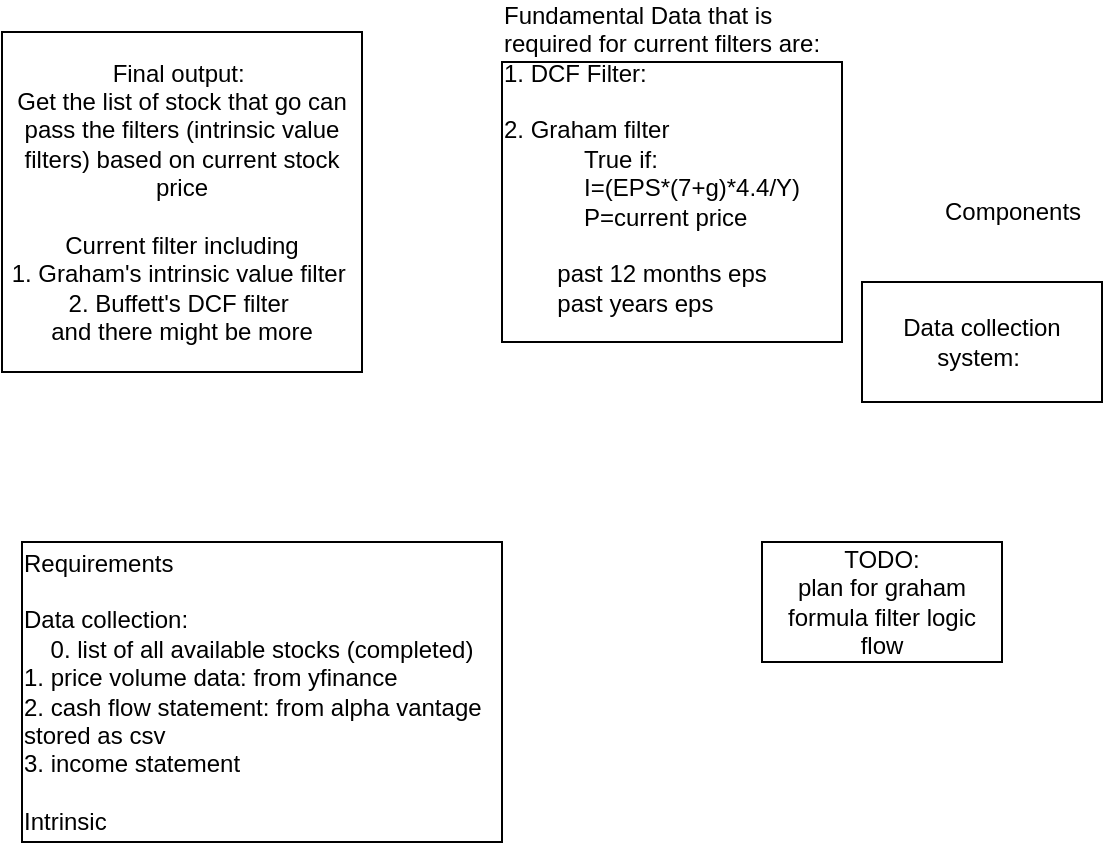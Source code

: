 <mxfile version="20.8.16" type="device" pages="3"><diagram name="Page-1" id="b6VhCUB9Q0jQL5ZrfMNU"><mxGraphModel dx="954" dy="674" grid="1" gridSize="10" guides="1" tooltips="1" connect="1" arrows="1" fold="1" page="1" pageScale="1" pageWidth="827" pageHeight="1169" math="0" shadow="0"><root><mxCell id="0"/><mxCell id="1" parent="0"/><mxCell id="OY5C1RH3uzwbv4omNWKe-1" value="Final output:&amp;nbsp;&lt;br&gt;Get the list of stock that go can pass the filters (intrinsic value filters) based on current stock price&lt;br&gt;&lt;br&gt;Current filter including &lt;br&gt;1. Graham's intrinsic value filter&amp;nbsp;&lt;br&gt;2. Buffett's DCF filter&amp;nbsp;&lt;br&gt;and there might be more" style="rounded=0;whiteSpace=wrap;html=1;" parent="1" vertex="1"><mxGeometry x="110" y="65" width="180" height="170" as="geometry"/></mxCell><mxCell id="OY5C1RH3uzwbv4omNWKe-6" value="Components&lt;br&gt;" style="text;html=1;align=center;verticalAlign=middle;resizable=0;points=[];autosize=1;strokeColor=none;fillColor=none;" parent="1" vertex="1"><mxGeometry x="570" y="140" width="90" height="30" as="geometry"/></mxCell><mxCell id="OY5C1RH3uzwbv4omNWKe-7" value="Data collection system:&amp;nbsp;&lt;br&gt;" style="whiteSpace=wrap;html=1;" parent="1" vertex="1"><mxGeometry x="540" y="190" width="120" height="60" as="geometry"/></mxCell><mxCell id="OY5C1RH3uzwbv4omNWKe-8" value="&lt;div style=&quot;text-align: left;&quot;&gt;&lt;span style=&quot;background-color: initial;&quot;&gt;Fundamental Data that is required for current filters are:&lt;/span&gt;&lt;/div&gt;&lt;div style=&quot;text-align: left;&quot;&gt;&lt;span style=&quot;background-color: initial;&quot;&gt;1. DCF Filter:&amp;nbsp;&lt;/span&gt;&lt;/div&gt;&lt;div style=&quot;text-align: left;&quot;&gt;&lt;span style=&quot;background-color: initial;&quot;&gt;&lt;span style=&quot;white-space: pre;&quot;&gt;&#9;&lt;/span&gt;&lt;br&gt;&lt;/span&gt;&lt;/div&gt;&lt;div style=&quot;text-align: left;&quot;&gt;&lt;span style=&quot;background-color: initial;&quot;&gt;2. Graham filter&lt;/span&gt;&lt;/div&gt;&lt;blockquote style=&quot;margin: 0 0 0 40px; border: none; padding: 0px;&quot;&gt;&lt;div style=&quot;text-align: left;&quot;&gt;&lt;span style=&quot;background-color: initial;&quot;&gt;True if:&lt;/span&gt;&lt;/div&gt;&lt;div style=&quot;text-align: left;&quot;&gt;&lt;span style=&quot;background-color: initial;&quot;&gt;I=(EPS*(7+g)*4.4/Y)&lt;/span&gt;&lt;/div&gt;&lt;div style=&quot;text-align: left;&quot;&gt;&lt;span style=&quot;background-color: initial;&quot;&gt;P=current price&lt;/span&gt;&lt;/div&gt;&lt;div style=&quot;text-align: left;&quot;&gt;&lt;span style=&quot;background-color: initial;&quot;&gt;&lt;br&gt;&lt;/span&gt;&lt;/div&gt;&lt;/blockquote&gt;&lt;div style=&quot;text-align: left;&quot;&gt;&lt;span style=&quot;background-color: initial;&quot;&gt;&lt;span style=&quot;white-space: pre;&quot;&gt;&#9;&lt;/span&gt;past 12 months eps&lt;/span&gt;&lt;/div&gt;&lt;div style=&quot;text-align: left;&quot;&gt;&lt;span style=&quot;background-color: initial;&quot;&gt;&lt;span style=&quot;white-space: pre;&quot;&gt;&#9;&lt;/span&gt;past years eps&amp;nbsp;&lt;br&gt;&lt;/span&gt;&lt;/div&gt;&lt;div style=&quot;text-align: left;&quot;&gt;&lt;span style=&quot;background-color: initial;&quot;&gt;&lt;br&gt;&lt;/span&gt;&lt;/div&gt;&lt;div style=&quot;text-align: left;&quot;&gt;&lt;span style=&quot;background-color: initial;&quot;&gt;&lt;span style=&quot;white-space: pre;&quot;&gt;&#9;&lt;/span&gt;&lt;br&gt;&lt;/span&gt;&lt;/div&gt;&lt;div style=&quot;text-align: left;&quot;&gt;&lt;span style=&quot;background-color: initial;&quot;&gt;&amp;nbsp;&lt;/span&gt;&lt;/div&gt;" style="whiteSpace=wrap;html=1;" parent="1" vertex="1"><mxGeometry x="360" y="80" width="170" height="140" as="geometry"/></mxCell><mxCell id="WvcyoGpkja2IQjb4Xc_Q-1" value="&lt;div style=&quot;text-align: left;&quot;&gt;&lt;span style=&quot;background-color: initial;&quot;&gt;Requirements&lt;/span&gt;&lt;/div&gt;&lt;div style=&quot;text-align: left;&quot;&gt;&lt;br&gt;&lt;/div&gt;&lt;div style=&quot;text-align: left;&quot;&gt;&lt;span style=&quot;background-color: initial;&quot;&gt;Data collection:&lt;/span&gt;&lt;/div&gt;0. list of all available stocks (completed)&lt;div style=&quot;text-align: left;&quot;&gt;&lt;span style=&quot;background-color: initial;&quot;&gt;1. price volume data: from yfinance&amp;nbsp;&lt;/span&gt;&lt;/div&gt;&lt;div style=&quot;text-align: left;&quot;&gt;&lt;span style=&quot;background-color: initial;&quot;&gt;2. cash flow statement: from alpha vantage stored as csv&amp;nbsp;&lt;/span&gt;&lt;/div&gt;&lt;div style=&quot;text-align: left;&quot;&gt;&lt;span style=&quot;background-color: initial;&quot;&gt;3. income statement&amp;nbsp;&lt;/span&gt;&lt;/div&gt;&lt;div style=&quot;text-align: left;&quot;&gt;&lt;span style=&quot;background-color: initial;&quot;&gt;&lt;br&gt;&lt;/span&gt;&lt;/div&gt;&lt;div style=&quot;text-align: left;&quot;&gt;&lt;span style=&quot;background-color: initial;&quot;&gt;Intrinsic&lt;/span&gt;&lt;/div&gt;" style="whiteSpace=wrap;html=1;" parent="1" vertex="1"><mxGeometry x="120" y="320" width="240" height="150" as="geometry"/></mxCell><mxCell id="WU8wm79g2f6joVoROHT9-1" value="TODO:&lt;br&gt;plan for graham formula filter logic flow" style="whiteSpace=wrap;html=1;" parent="1" vertex="1"><mxGeometry x="490" y="320" width="120" height="60" as="geometry"/></mxCell></root></mxGraphModel></diagram><diagram id="-ck6hLTgbuU1_6ZDVXHt" name="logic flow"><mxGraphModel dx="530" dy="374" grid="1" gridSize="10" guides="1" tooltips="1" connect="1" arrows="1" fold="1" page="1" pageScale="1" pageWidth="827" pageHeight="1169" math="0" shadow="0"><root><mxCell id="0"/><mxCell id="1" parent="0"/><mxCell id="NKvye1iliAWN9yTpXLbP-1" value="what do we need for the DCF calculation&amp;nbsp;&lt;br&gt;1. growth_rate from cash flow statement: annual&lt;br&gt;2. annual cash flow of previous 1 year&lt;br&gt;3. FCF multiple= market cap of the year/ free cash flow of the year&lt;br&gt;3.1 market cap&lt;br&gt;4. latest price (alpha vantage global quote)&lt;br&gt;5. Market capitalisation (annual)&lt;br&gt;(using yfinance library, get market cap of recent 5 years)&lt;br&gt;&lt;br&gt;&amp;nbsp;" style="rounded=0;whiteSpace=wrap;html=1;" parent="1" vertex="1"><mxGeometry x="80" y="70" width="233" height="260" as="geometry"/></mxCell><mxCell id="NKvye1iliAWN9yTpXLbP-4" value="&lt;div style=&quot;border-color: var(--border-color); text-align: left;&quot;&gt;I=(EPS*(7+g)*4.4/Y)&lt;/div&gt;&lt;div&gt;&lt;span style=&quot;border-color: var(--border-color); background-color: initial;&quot;&gt;DCF:&amp;nbsp;&lt;/span&gt;&lt;/div&gt;&lt;div&gt;&lt;span style=&quot;border-color: var(--border-color); background-color: initial;&quot;&gt;1. growth_rate(free cash flow history&lt;/span&gt;&lt;/div&gt;&lt;div&gt;&lt;span style=&quot;border-color: var(--border-color); background-color: initial;&quot;&gt;2. discount rate&amp;nbsp;&lt;/span&gt;&lt;/div&gt;&lt;div&gt;&lt;span style=&quot;border-color: var(--border-color); background-color: initial;&quot;&gt;&lt;br&gt;&lt;/span&gt;&lt;/div&gt;" style="whiteSpace=wrap;html=1;" parent="1" vertex="1"><mxGeometry x="450" y="190" width="130" height="90" as="geometry"/></mxCell><mxCell id="oV_QjhP1zO-hr4GqOOnz-2" value="def get_DCF_safety_margin():&lt;br&gt;&lt;blockquote style=&quot;margin: 0 0 0 40px; border: none; padding: 0px;&quot;&gt;growth_rate=get_FCF_growth_rate() #FCF from alpha vantage&lt;br&gt;current_year_FCF=get_current_year_FCF&lt;br&gt;FCF_multiple=get_FCF_multiple() # market_cap/FCF&amp;nbsp;&lt;br&gt;get_terminal_value&lt;br&gt;get_intrinsic_value=discounted_terminal_value&lt;br&gt;get_current_market_value=current_price*current_share #try to use yahoo finance to avoid quota limit&lt;br&gt;check_safety_margin()&lt;br&gt;return pass or not&lt;/blockquote&gt;END" style="whiteSpace=wrap;html=1;align=left;" parent="1" vertex="1"><mxGeometry x="50" y="360" width="370" height="210" as="geometry"/></mxCell><mxCell id="oV_QjhP1zO-hr4GqOOnz-3" value="data source research:&amp;nbsp;&lt;br&gt;Alpha vantage:&lt;br&gt;fin statements with &amp;gt;10yrs&lt;br&gt;&lt;br&gt;yfinance:&lt;br&gt;price, volume =&amp;gt; market cap for &amp;gt;10yrs" style="whiteSpace=wrap;html=1;" parent="1" vertex="1"><mxGeometry x="670" y="300" width="150" height="110" as="geometry"/></mxCell><mxCell id="l_yk8Z6xVKTkCFRtqckJ-1" value="data preparation for DCF:&lt;br&gt;1. cash flow statement of recent years (Completed)&lt;br&gt;2. price volume history&lt;br&gt;" style="whiteSpace=wrap;html=1;" vertex="1" parent="1"><mxGeometry x="440" y="360" width="150" height="100" as="geometry"/></mxCell></root></mxGraphModel></diagram><diagram id="-VaC-hD1wtyJ69qUXXal" name="database"><mxGraphModel dx="444" dy="313" grid="1" gridSize="10" guides="1" tooltips="1" connect="1" arrows="1" fold="1" page="1" pageScale="1" pageWidth="827" pageHeight="1169" math="0" shadow="0"><root><mxCell id="0"/><mxCell id="1" parent="0"/><mxCell id="VhjGebrbdwptNCtd7jEY-2" value="" style="edgeStyle=orthogonalEdgeStyle;rounded=0;orthogonalLoop=1;jettySize=auto;html=1;" parent="1" source="LypPhoAjkVpOB1PaMs6b-2" target="VhjGebrbdwptNCtd7jEY-1" edge="1"><mxGeometry relative="1" as="geometry"/></mxCell><mxCell id="LypPhoAjkVpOB1PaMs6b-2" value="yfinance" style="whiteSpace=wrap;html=1;" parent="1" vertex="1"><mxGeometry x="185" y="310" width="120" height="60" as="geometry"/></mxCell><mxCell id="VhjGebrbdwptNCtd7jEY-4" value="" style="edgeStyle=orthogonalEdgeStyle;rounded=0;orthogonalLoop=1;jettySize=auto;html=1;" parent="1" source="VhjGebrbdwptNCtd7jEY-1" target="VhjGebrbdwptNCtd7jEY-3" edge="1"><mxGeometry relative="1" as="geometry"/></mxCell><mxCell id="VhjGebrbdwptNCtd7jEY-1" value="open high low close volume for market cap&amp;nbsp;" style="whiteSpace=wrap;html=1;" parent="1" vertex="1"><mxGeometry x="185" y="450" width="120" height="60" as="geometry"/></mxCell><mxCell id="VhjGebrbdwptNCtd7jEY-3" value="/csv/price_volume/ticker_code.csv" style="whiteSpace=wrap;html=1;" parent="1" vertex="1"><mxGeometry x="150" y="595" width="190" height="100" as="geometry"/></mxCell><mxCell id="VhjGebrbdwptNCtd7jEY-10" value="" style="edgeStyle=orthogonalEdgeStyle;rounded=0;orthogonalLoop=1;jettySize=auto;html=1;" parent="1" source="VhjGebrbdwptNCtd7jEY-8" target="VhjGebrbdwptNCtd7jEY-9" edge="1"><mxGeometry relative="1" as="geometry"/></mxCell><mxCell id="VhjGebrbdwptNCtd7jEY-8" value="alphaVantage (alpha vantage only support 4years of financial statement data)" style="whiteSpace=wrap;html=1;" parent="1" vertex="1"><mxGeometry x="470" y="320" width="120" height="60" as="geometry"/></mxCell><mxCell id="VhjGebrbdwptNCtd7jEY-12" value="" style="edgeStyle=orthogonalEdgeStyle;rounded=0;orthogonalLoop=1;jettySize=auto;html=1;" parent="1" source="VhjGebrbdwptNCtd7jEY-9" target="VhjGebrbdwptNCtd7jEY-11" edge="1"><mxGeometry relative="1" as="geometry"/></mxCell><mxCell id="VhjGebrbdwptNCtd7jEY-9" value="financial statements" style="whiteSpace=wrap;html=1;" parent="1" vertex="1"><mxGeometry x="470" y="460" width="120" height="60" as="geometry"/></mxCell><mxCell id="VhjGebrbdwptNCtd7jEY-11" value="" style="whiteSpace=wrap;html=1;" parent="1" vertex="1"><mxGeometry x="470" y="555" width="120" height="60" as="geometry"/></mxCell><mxCell id="VhjGebrbdwptNCtd7jEY-13" value="stock list from alpha vantage request&amp;nbsp;" style="whiteSpace=wrap;html=1;" parent="1" vertex="1"><mxGeometry x="360" y="140" width="120" height="60" as="geometry"/></mxCell></root></mxGraphModel></diagram></mxfile>
